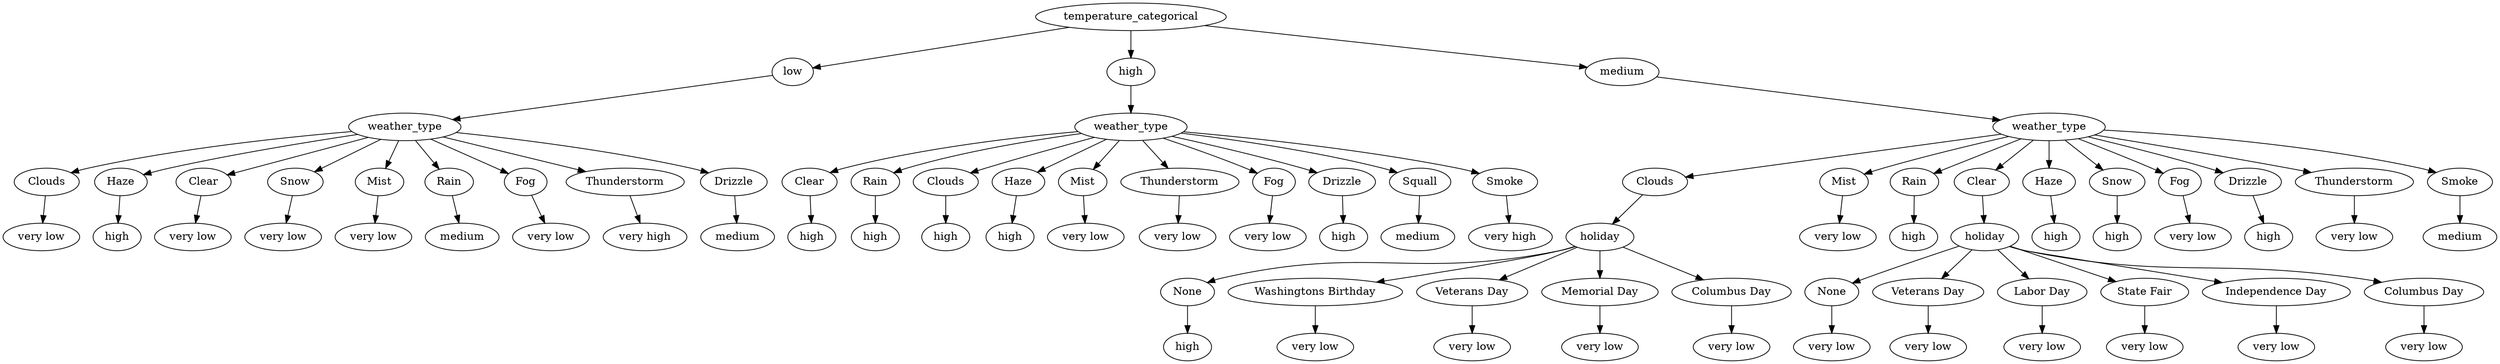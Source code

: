 // Decision Tree
digraph {
	root [label=temperature_categorical]
	0.7763756275797756 [label=low]
	root -> 0.7763756275797756
	0.722199660641042 [label=weather_type]
	0.7763756275797756 -> 0.722199660641042
	0.43726241677073874 [label=high]
	root -> 0.43726241677073874
	0.9040248200331881 [label=weather_type]
	0.43726241677073874 -> 0.9040248200331881
	0.49378091583348915 [label=medium]
	root -> 0.49378091583348915
	0.6773944845074055 [label=weather_type]
	0.49378091583348915 -> 0.6773944845074055
	0.722199660641042 [label=weather_type]
	0.8171040565103713 [label=Clouds]
	0.722199660641042 -> 0.8171040565103713
	0.43864135099596835 [label="very low"]
	0.8171040565103713 -> 0.43864135099596835
	0.8800971529321342 [label=Haze]
	0.722199660641042 -> 0.8800971529321342
	0.780665979287939 [label=high]
	0.8800971529321342 -> 0.780665979287939
	0.23232236140999285 [label=Clear]
	0.722199660641042 -> 0.23232236140999285
	0.713920416305685 [label="very low"]
	0.23232236140999285 -> 0.713920416305685
	0.9687268504563485 [label=Snow]
	0.722199660641042 -> 0.9687268504563485
	0.7189022282820834 [label="very low"]
	0.9687268504563485 -> 0.7189022282820834
	0.5561292679688385 [label=Mist]
	0.722199660641042 -> 0.5561292679688385
	0.7096090332219332 [label="very low"]
	0.5561292679688385 -> 0.7096090332219332
	0.5445459868141249 [label=Rain]
	0.722199660641042 -> 0.5445459868141249
	0.2700777362614539 [label=medium]
	0.5445459868141249 -> 0.2700777362614539
	0.888159864770485 [label=Fog]
	0.722199660641042 -> 0.888159864770485
	0.6469591479316319 [label="very low"]
	0.888159864770485 -> 0.6469591479316319
	0.3467735913841522 [label=Thunderstorm]
	0.722199660641042 -> 0.3467735913841522
	0.8355011174768685 [label="very high"]
	0.3467735913841522 -> 0.8355011174768685
	0.7789142439950066 [label=Drizzle]
	0.722199660641042 -> 0.7789142439950066
	0.6094587194760827 [label=medium]
	0.7789142439950066 -> 0.6094587194760827
	0.9040248200331881 [label=weather_type]
	0.23202692549502613 [label=Clear]
	0.9040248200331881 -> 0.23202692549502613
	0.11008665626413616 [label=high]
	0.23202692549502613 -> 0.11008665626413616
	0.8817299156742171 [label=Rain]
	0.9040248200331881 -> 0.8817299156742171
	0.06290905251359791 [label=high]
	0.8817299156742171 -> 0.06290905251359791
	0.5111295305387524 [label=Clouds]
	0.9040248200331881 -> 0.5111295305387524
	0.5344849501194613 [label=high]
	0.5111295305387524 -> 0.5344849501194613
	0.7858470813830508 [label=Haze]
	0.9040248200331881 -> 0.7858470813830508
	0.12227439631639525 [label=high]
	0.7858470813830508 -> 0.12227439631639525
	0.929991355025021 [label=Mist]
	0.9040248200331881 -> 0.929991355025021
	0.14607387977543485 [label="very low"]
	0.929991355025021 -> 0.14607387977543485
	0.38732266010439964 [label=Thunderstorm]
	0.9040248200331881 -> 0.38732266010439964
	0.27023275740522756 [label="very low"]
	0.38732266010439964 -> 0.27023275740522756
	0.5871295401962587 [label=Fog]
	0.9040248200331881 -> 0.5871295401962587
	0.9268242402428418 [label="very low"]
	0.5871295401962587 -> 0.9268242402428418
	0.7331532004350011 [label=Drizzle]
	0.9040248200331881 -> 0.7331532004350011
	0.6293907650505068 [label=high]
	0.7331532004350011 -> 0.6293907650505068
	0.2033604150660162 [label=Squall]
	0.9040248200331881 -> 0.2033604150660162
	0.8490300012115943 [label=medium]
	0.2033604150660162 -> 0.8490300012115943
	0.8410364064453565 [label=Smoke]
	0.9040248200331881 -> 0.8410364064453565
	0.2573761811833387 [label="very high"]
	0.8410364064453565 -> 0.2573761811833387
	0.6773944845074055 [label=weather_type]
	0.15229167241669028 [label=Clouds]
	0.6773944845074055 -> 0.15229167241669028
	0.6968779649575686 [label=holiday]
	0.15229167241669028 -> 0.6968779649575686
	0.7101316207831456 [label=Mist]
	0.6773944845074055 -> 0.7101316207831456
	0.6879318228700532 [label="very low"]
	0.7101316207831456 -> 0.6879318228700532
	0.9252711351965962 [label=Rain]
	0.6773944845074055 -> 0.9252711351965962
	0.8628333574107412 [label=high]
	0.9252711351965962 -> 0.8628333574107412
	0.3509110186896781 [label=Clear]
	0.6773944845074055 -> 0.3509110186896781
	0.9431485840011778 [label=holiday]
	0.3509110186896781 -> 0.9431485840011778
	0.017052517453638116 [label=Haze]
	0.6773944845074055 -> 0.017052517453638116
	0.6673311917218057 [label=high]
	0.017052517453638116 -> 0.6673311917218057
	0.4097964674691368 [label=Snow]
	0.6773944845074055 -> 0.4097964674691368
	0.6454663059161759 [label=high]
	0.4097964674691368 -> 0.6454663059161759
	0.4856500582034662 [label=Fog]
	0.6773944845074055 -> 0.4856500582034662
	0.9343667858677636 [label="very low"]
	0.4856500582034662 -> 0.9343667858677636
	0.5220480095130626 [label=Drizzle]
	0.6773944845074055 -> 0.5220480095130626
	0.5438084899491138 [label=high]
	0.5220480095130626 -> 0.5438084899491138
	0.7094735707349185 [label=Thunderstorm]
	0.6773944845074055 -> 0.7094735707349185
	0.9629183425707916 [label="very low"]
	0.7094735707349185 -> 0.9629183425707916
	0.9115683982836067 [label=Smoke]
	0.6773944845074055 -> 0.9115683982836067
	0.19593127820047462 [label=medium]
	0.9115683982836067 -> 0.19593127820047462
	0.6968779649575686 [label=holiday]
	0.8989113565050968 [label=None]
	0.6968779649575686 -> 0.8989113565050968
	0.5426848439985948 [label=high]
	0.8989113565050968 -> 0.5426848439985948
	0.645914835526034 [label="Washingtons Birthday"]
	0.6968779649575686 -> 0.645914835526034
	0.9504139916165574 [label="very low"]
	0.645914835526034 -> 0.9504139916165574
	0.16558418303109945 [label="Veterans Day"]
	0.6968779649575686 -> 0.16558418303109945
	0.5265342316866175 [label="very low"]
	0.16558418303109945 -> 0.5265342316866175
	0.31445618928822716 [label="Memorial Day"]
	0.6968779649575686 -> 0.31445618928822716
	0.9342927436630343 [label="very low"]
	0.31445618928822716 -> 0.9342927436630343
	0.9212247679388788 [label="Columbus Day"]
	0.6968779649575686 -> 0.9212247679388788
	0.9084301627988959 [label="very low"]
	0.9212247679388788 -> 0.9084301627988959
	0.9431485840011778 [label=holiday]
	0.5488058646919717 [label=None]
	0.9431485840011778 -> 0.5488058646919717
	0.6226662215464148 [label="very low"]
	0.5488058646919717 -> 0.6226662215464148
	0.6093465479978509 [label="Veterans Day"]
	0.9431485840011778 -> 0.6093465479978509
	0.297345717562009 [label="very low"]
	0.6093465479978509 -> 0.297345717562009
	0.5973341420302931 [label="Labor Day"]
	0.9431485840011778 -> 0.5973341420302931
	0.6384420547646434 [label="very low"]
	0.5973341420302931 -> 0.6384420547646434
	0.5500696688513225 [label="State Fair"]
	0.9431485840011778 -> 0.5500696688513225
	0.37420162649121047 [label="very low"]
	0.5500696688513225 -> 0.37420162649121047
	0.21915732787337505 [label="Independence Day"]
	0.9431485840011778 -> 0.21915732787337505
	0.12062440466769586 [label="very low"]
	0.21915732787337505 -> 0.12062440466769586
	0.1302982214014976 [label="Columbus Day"]
	0.9431485840011778 -> 0.1302982214014976
	0.1506098983685411 [label="very low"]
	0.1302982214014976 -> 0.1506098983685411
}
